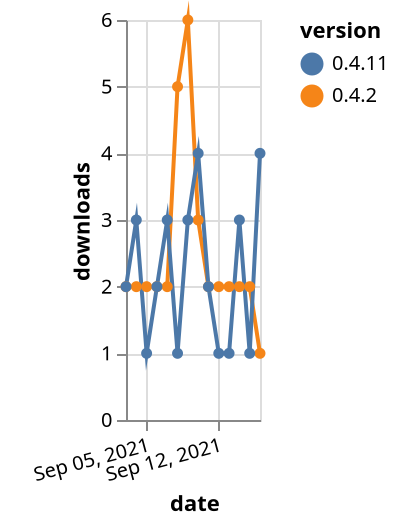 {"$schema": "https://vega.github.io/schema/vega-lite/v5.json", "description": "A simple bar chart with embedded data.", "data": {"values": [{"date": "2021-09-03", "total": 10074, "delta": 2, "version": "0.4.2"}, {"date": "2021-09-04", "total": 10076, "delta": 2, "version": "0.4.2"}, {"date": "2021-09-05", "total": 10078, "delta": 2, "version": "0.4.2"}, {"date": "2021-09-06", "total": 10080, "delta": 2, "version": "0.4.2"}, {"date": "2021-09-07", "total": 10082, "delta": 2, "version": "0.4.2"}, {"date": "2021-09-08", "total": 10087, "delta": 5, "version": "0.4.2"}, {"date": "2021-09-09", "total": 10093, "delta": 6, "version": "0.4.2"}, {"date": "2021-09-10", "total": 10096, "delta": 3, "version": "0.4.2"}, {"date": "2021-09-11", "total": 10098, "delta": 2, "version": "0.4.2"}, {"date": "2021-09-12", "total": 10100, "delta": 2, "version": "0.4.2"}, {"date": "2021-09-13", "total": 10102, "delta": 2, "version": "0.4.2"}, {"date": "2021-09-14", "total": 10104, "delta": 2, "version": "0.4.2"}, {"date": "2021-09-15", "total": 10106, "delta": 2, "version": "0.4.2"}, {"date": "2021-09-16", "total": 10107, "delta": 1, "version": "0.4.2"}, {"date": "2021-09-03", "total": 3621, "delta": 2, "version": "0.4.11"}, {"date": "2021-09-04", "total": 3624, "delta": 3, "version": "0.4.11"}, {"date": "2021-09-05", "total": 3625, "delta": 1, "version": "0.4.11"}, {"date": "2021-09-06", "total": 3627, "delta": 2, "version": "0.4.11"}, {"date": "2021-09-07", "total": 3630, "delta": 3, "version": "0.4.11"}, {"date": "2021-09-08", "total": 3631, "delta": 1, "version": "0.4.11"}, {"date": "2021-09-09", "total": 3634, "delta": 3, "version": "0.4.11"}, {"date": "2021-09-10", "total": 3638, "delta": 4, "version": "0.4.11"}, {"date": "2021-09-11", "total": 3640, "delta": 2, "version": "0.4.11"}, {"date": "2021-09-12", "total": 3641, "delta": 1, "version": "0.4.11"}, {"date": "2021-09-13", "total": 3642, "delta": 1, "version": "0.4.11"}, {"date": "2021-09-14", "total": 3645, "delta": 3, "version": "0.4.11"}, {"date": "2021-09-15", "total": 3646, "delta": 1, "version": "0.4.11"}, {"date": "2021-09-16", "total": 3650, "delta": 4, "version": "0.4.11"}]}, "width": "container", "mark": {"type": "line", "point": {"filled": true}}, "encoding": {"x": {"field": "date", "type": "temporal", "timeUnit": "yearmonthdate", "title": "date", "axis": {"labelAngle": -15}}, "y": {"field": "delta", "type": "quantitative", "title": "downloads"}, "color": {"field": "version", "type": "nominal"}, "tooltip": {"field": "delta"}}}